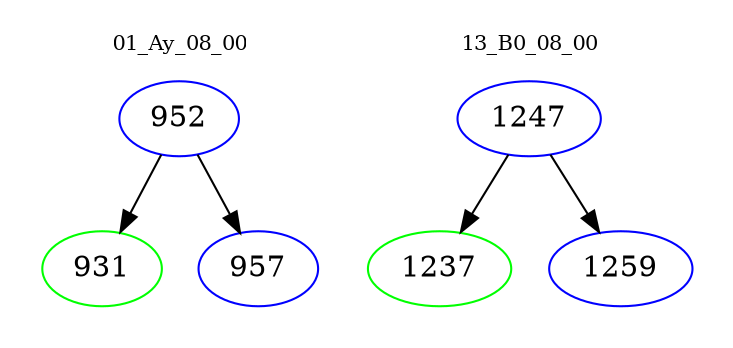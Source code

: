 digraph{
subgraph cluster_0 {
color = white
label = "01_Ay_08_00";
fontsize=10;
T0_952 [label="952", color="blue"]
T0_952 -> T0_931 [color="black"]
T0_931 [label="931", color="green"]
T0_952 -> T0_957 [color="black"]
T0_957 [label="957", color="blue"]
}
subgraph cluster_1 {
color = white
label = "13_B0_08_00";
fontsize=10;
T1_1247 [label="1247", color="blue"]
T1_1247 -> T1_1237 [color="black"]
T1_1237 [label="1237", color="green"]
T1_1247 -> T1_1259 [color="black"]
T1_1259 [label="1259", color="blue"]
}
}
